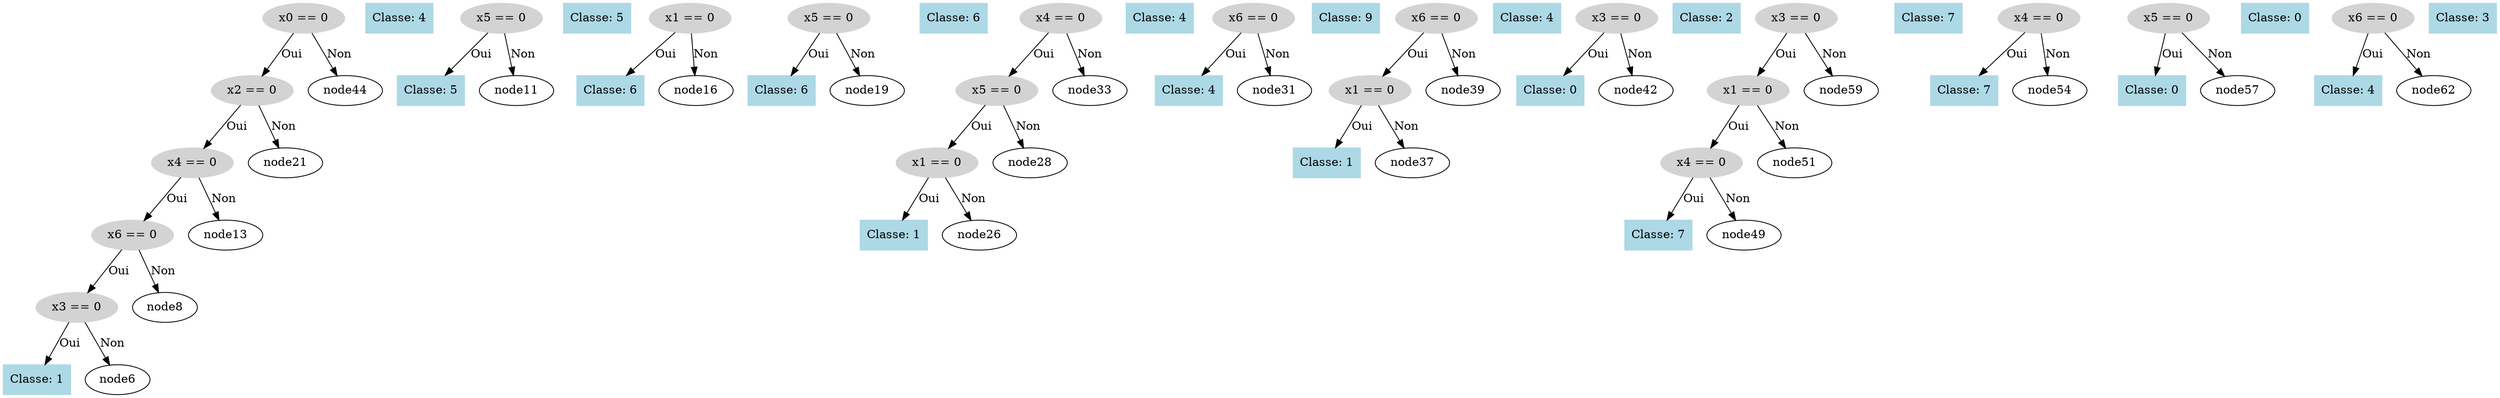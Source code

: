 digraph DecisionTree {
  node0 [label="x0 == 0", shape=ellipse, style=filled, color=lightgray];
  node0 -> node1 [label="Oui"];
  node1 [label="x2 == 0", shape=ellipse, style=filled, color=lightgray];
  node1 -> node2 [label="Oui"];
  node2 [label="x4 == 0", shape=ellipse, style=filled, color=lightgray];
  node2 -> node3 [label="Oui"];
  node3 [label="x6 == 0", shape=ellipse, style=filled, color=lightgray];
  node3 -> node4 [label="Oui"];
  node4 [label="x3 == 0", shape=ellipse, style=filled, color=lightgray];
  node4 -> node5 [label="Oui"];
  node5 [label="Classe: 1", shape=box, style=filled, color=lightblue];
  node4 -> node6 [label="Non"];
  node7 [label="Classe: 4", shape=box, style=filled, color=lightblue];
  node3 -> node8 [label="Non"];
  node9 [label="x5 == 0", shape=ellipse, style=filled, color=lightgray];
  node9 -> node10 [label="Oui"];
  node10 [label="Classe: 5", shape=box, style=filled, color=lightblue];
  node9 -> node11 [label="Non"];
  node12 [label="Classe: 5", shape=box, style=filled, color=lightblue];
  node2 -> node13 [label="Non"];
  node14 [label="x1 == 0", shape=ellipse, style=filled, color=lightgray];
  node14 -> node15 [label="Oui"];
  node15 [label="Classe: 6", shape=box, style=filled, color=lightblue];
  node14 -> node16 [label="Non"];
  node17 [label="x5 == 0", shape=ellipse, style=filled, color=lightgray];
  node17 -> node18 [label="Oui"];
  node18 [label="Classe: 6", shape=box, style=filled, color=lightblue];
  node17 -> node19 [label="Non"];
  node20 [label="Classe: 6", shape=box, style=filled, color=lightblue];
  node1 -> node21 [label="Non"];
  node22 [label="x4 == 0", shape=ellipse, style=filled, color=lightgray];
  node22 -> node23 [label="Oui"];
  node23 [label="x5 == 0", shape=ellipse, style=filled, color=lightgray];
  node23 -> node24 [label="Oui"];
  node24 [label="x1 == 0", shape=ellipse, style=filled, color=lightgray];
  node24 -> node25 [label="Oui"];
  node25 [label="Classe: 1", shape=box, style=filled, color=lightblue];
  node24 -> node26 [label="Non"];
  node27 [label="Classe: 4", shape=box, style=filled, color=lightblue];
  node23 -> node28 [label="Non"];
  node29 [label="x6 == 0", shape=ellipse, style=filled, color=lightgray];
  node29 -> node30 [label="Oui"];
  node30 [label="Classe: 4", shape=box, style=filled, color=lightblue];
  node29 -> node31 [label="Non"];
  node32 [label="Classe: 9", shape=box, style=filled, color=lightblue];
  node22 -> node33 [label="Non"];
  node34 [label="x6 == 0", shape=ellipse, style=filled, color=lightgray];
  node34 -> node35 [label="Oui"];
  node35 [label="x1 == 0", shape=ellipse, style=filled, color=lightgray];
  node35 -> node36 [label="Oui"];
  node36 [label="Classe: 1", shape=box, style=filled, color=lightblue];
  node35 -> node37 [label="Non"];
  node38 [label="Classe: 4", shape=box, style=filled, color=lightblue];
  node34 -> node39 [label="Non"];
  node40 [label="x3 == 0", shape=ellipse, style=filled, color=lightgray];
  node40 -> node41 [label="Oui"];
  node41 [label="Classe: 0", shape=box, style=filled, color=lightblue];
  node40 -> node42 [label="Non"];
  node43 [label="Classe: 2", shape=box, style=filled, color=lightblue];
  node0 -> node44 [label="Non"];
  node45 [label="x3 == 0", shape=ellipse, style=filled, color=lightgray];
  node45 -> node46 [label="Oui"];
  node46 [label="x1 == 0", shape=ellipse, style=filled, color=lightgray];
  node46 -> node47 [label="Oui"];
  node47 [label="x4 == 0", shape=ellipse, style=filled, color=lightgray];
  node47 -> node48 [label="Oui"];
  node48 [label="Classe: 7", shape=box, style=filled, color=lightblue];
  node47 -> node49 [label="Non"];
  node50 [label="Classe: 7", shape=box, style=filled, color=lightblue];
  node46 -> node51 [label="Non"];
  node52 [label="x4 == 0", shape=ellipse, style=filled, color=lightgray];
  node52 -> node53 [label="Oui"];
  node53 [label="Classe: 7", shape=box, style=filled, color=lightblue];
  node52 -> node54 [label="Non"];
  node55 [label="x5 == 0", shape=ellipse, style=filled, color=lightgray];
  node55 -> node56 [label="Oui"];
  node56 [label="Classe: 0", shape=box, style=filled, color=lightblue];
  node55 -> node57 [label="Non"];
  node58 [label="Classe: 0", shape=box, style=filled, color=lightblue];
  node45 -> node59 [label="Non"];
  node60 [label="x6 == 0", shape=ellipse, style=filled, color=lightgray];
  node60 -> node61 [label="Oui"];
  node61 [label="Classe: 4", shape=box, style=filled, color=lightblue];
  node60 -> node62 [label="Non"];
  node63 [label="Classe: 3", shape=box, style=filled, color=lightblue];
}
